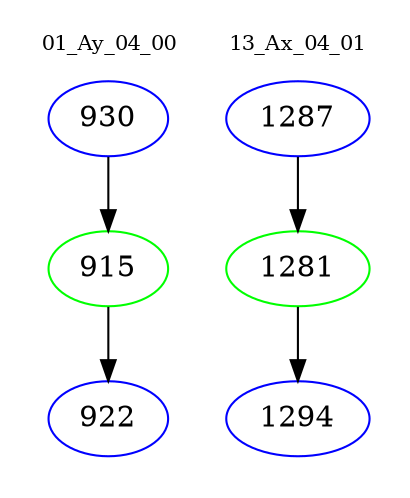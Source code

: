 digraph{
subgraph cluster_0 {
color = white
label = "01_Ay_04_00";
fontsize=10;
T0_930 [label="930", color="blue"]
T0_930 -> T0_915 [color="black"]
T0_915 [label="915", color="green"]
T0_915 -> T0_922 [color="black"]
T0_922 [label="922", color="blue"]
}
subgraph cluster_1 {
color = white
label = "13_Ax_04_01";
fontsize=10;
T1_1287 [label="1287", color="blue"]
T1_1287 -> T1_1281 [color="black"]
T1_1281 [label="1281", color="green"]
T1_1281 -> T1_1294 [color="black"]
T1_1294 [label="1294", color="blue"]
}
}
